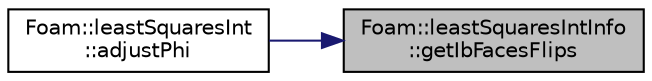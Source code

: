 digraph "Foam::leastSquaresIntInfo::getIbFacesFlips"
{
 // LATEX_PDF_SIZE
  edge [fontname="Helvetica",fontsize="10",labelfontname="Helvetica",labelfontsize="10"];
  node [fontname="Helvetica",fontsize="10",shape=record];
  rankdir="RL";
  Node1 [label="Foam::leastSquaresIntInfo\l::getIbFacesFlips",height=0.2,width=0.4,color="black", fillcolor="grey75", style="filled", fontcolor="black",tooltip=" "];
  Node1 -> Node2 [dir="back",color="midnightblue",fontsize="10",style="solid"];
  Node2 [label="Foam::leastSquaresInt\l::adjustPhi",height=0.2,width=0.4,color="black", fillcolor="white", style="filled",URL="$classFoam_1_1leastSquaresInt.html#ade561008c931dd2214a0e5494365d6b1",tooltip=" "];
}
